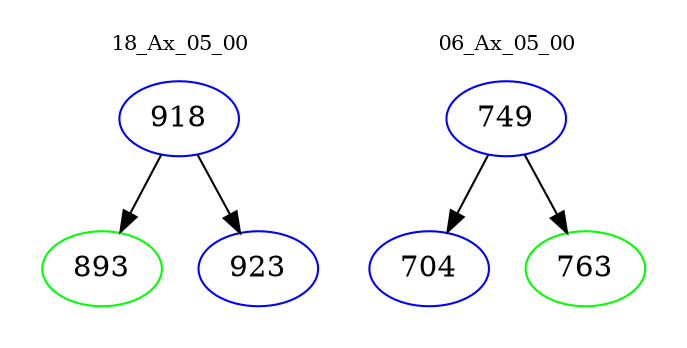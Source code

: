digraph{
subgraph cluster_0 {
color = white
label = "18_Ax_05_00";
fontsize=10;
T0_918 [label="918", color="blue"]
T0_918 -> T0_893 [color="black"]
T0_893 [label="893", color="green"]
T0_918 -> T0_923 [color="black"]
T0_923 [label="923", color="blue"]
}
subgraph cluster_1 {
color = white
label = "06_Ax_05_00";
fontsize=10;
T1_749 [label="749", color="blue"]
T1_749 -> T1_704 [color="black"]
T1_704 [label="704", color="blue"]
T1_749 -> T1_763 [color="black"]
T1_763 [label="763", color="green"]
}
}
